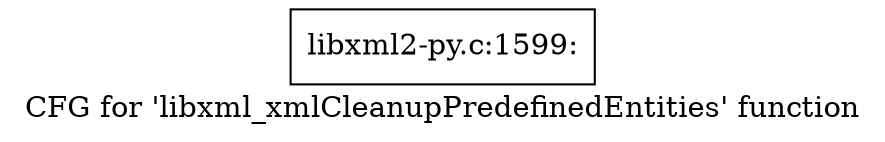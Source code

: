 digraph "CFG for 'libxml_xmlCleanupPredefinedEntities' function" {
	label="CFG for 'libxml_xmlCleanupPredefinedEntities' function";

	Node0x3d3a720 [shape=record,label="{libxml2-py.c:1599:}"];
}
